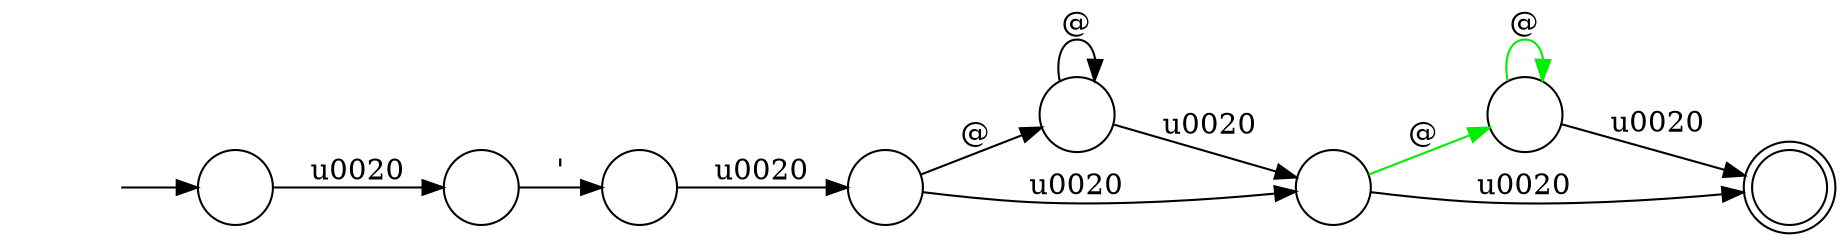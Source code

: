 digraph Automaton {
  rankdir = LR;
  0 [shape=circle,label=""];
  initial [shape=plaintext,label=""];
  initial -> 0
  0 -> 1 [label="\u0020"]
  1 [shape=circle,label=""];
  1 -> 2 [label="'"]
  2 [shape=circle,label=""];
  2 -> 3 [label="\u0020"]
  3 [shape=circle,label=""];
  3 -> 4 [label="@"]
  3 -> 5 [label="\u0020"]
  4 [shape=circle,label=""];
  4 -> 4 [label="@"]
  4 -> 5 [label="\u0020"]
  5 [shape=circle,label=""];
  5 -> 6 [label="@",color=green2]
  5 -> 7 [label="\u0020"]
  6 [shape=circle,label=""];
  6 -> 6 [label="@",color=green2]
  6 -> 7 [label="\u0020"]
  7 [shape=doublecircle,label=""];
}
